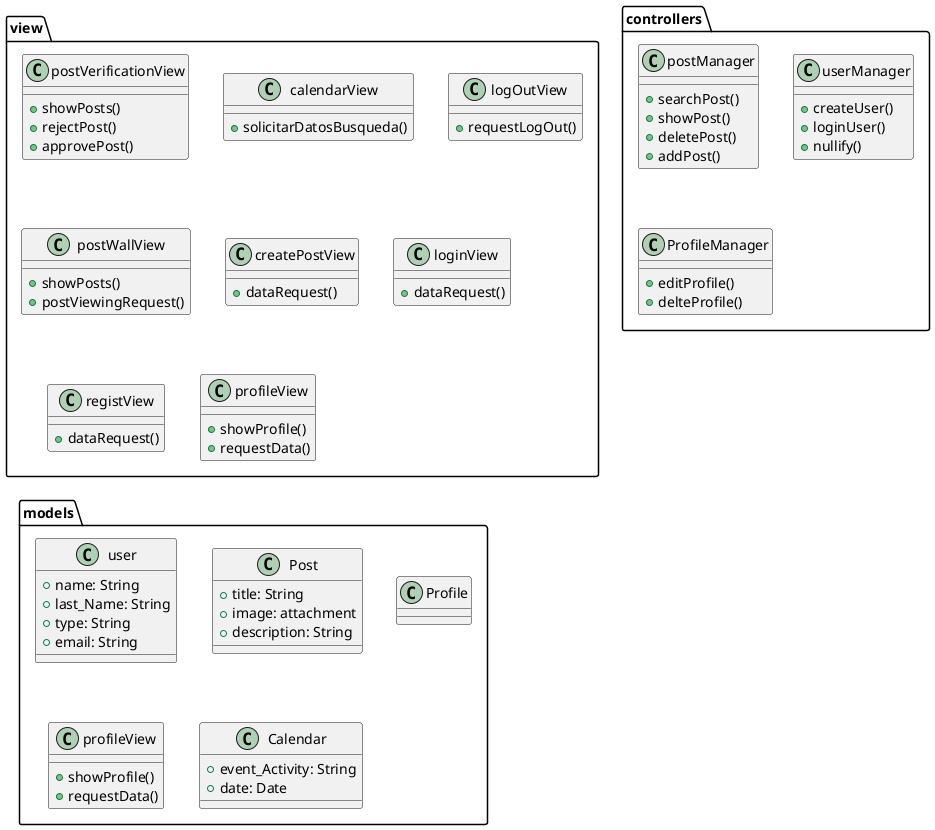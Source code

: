 @startuml packageDiagramDescription

allowmixing

package view <<Folder>> {
    class postVerificationView{
        +showPosts()
        +rejectPost()
        +approvePost()
    }
    class calendarView{
        +solicitarDatosBusqueda()
    }

    class logOutView{
        +requestLogOut()
    }
    class postWallView{
        +showPosts()
        +postViewingRequest()
    }
    class createPostView{
        +dataRequest()
    }
    class loginView{
        +dataRequest()
    }
    class registView{
        +dataRequest()
    }
    class profileView{
        +showProfile()
        +requestData()
    }
}

package controllers <<Folder>> {
    class postManager{
        +searchPost()
        +showPost()
        +deletePost()
        +addPost()
    }
    class userManager{
        +createUser()
        +loginUser()
        +nullify()
    }
    class ProfileManager{
        +editProfile()
        +delteProfile()
    }
}

package models <<Folder>> {
    class user{
        +name: String
        +last_Name: String
        +type: String
        +email: String
    }
    class Post{
        +title: String
        +image: attachment
        +description: String
    }
    class Profile{}
    class profileView{
        +showProfile()
        +requestData()
    }
    class Calendar{
        +event_Activity: String
        +date: Date
    }
}


@enduml